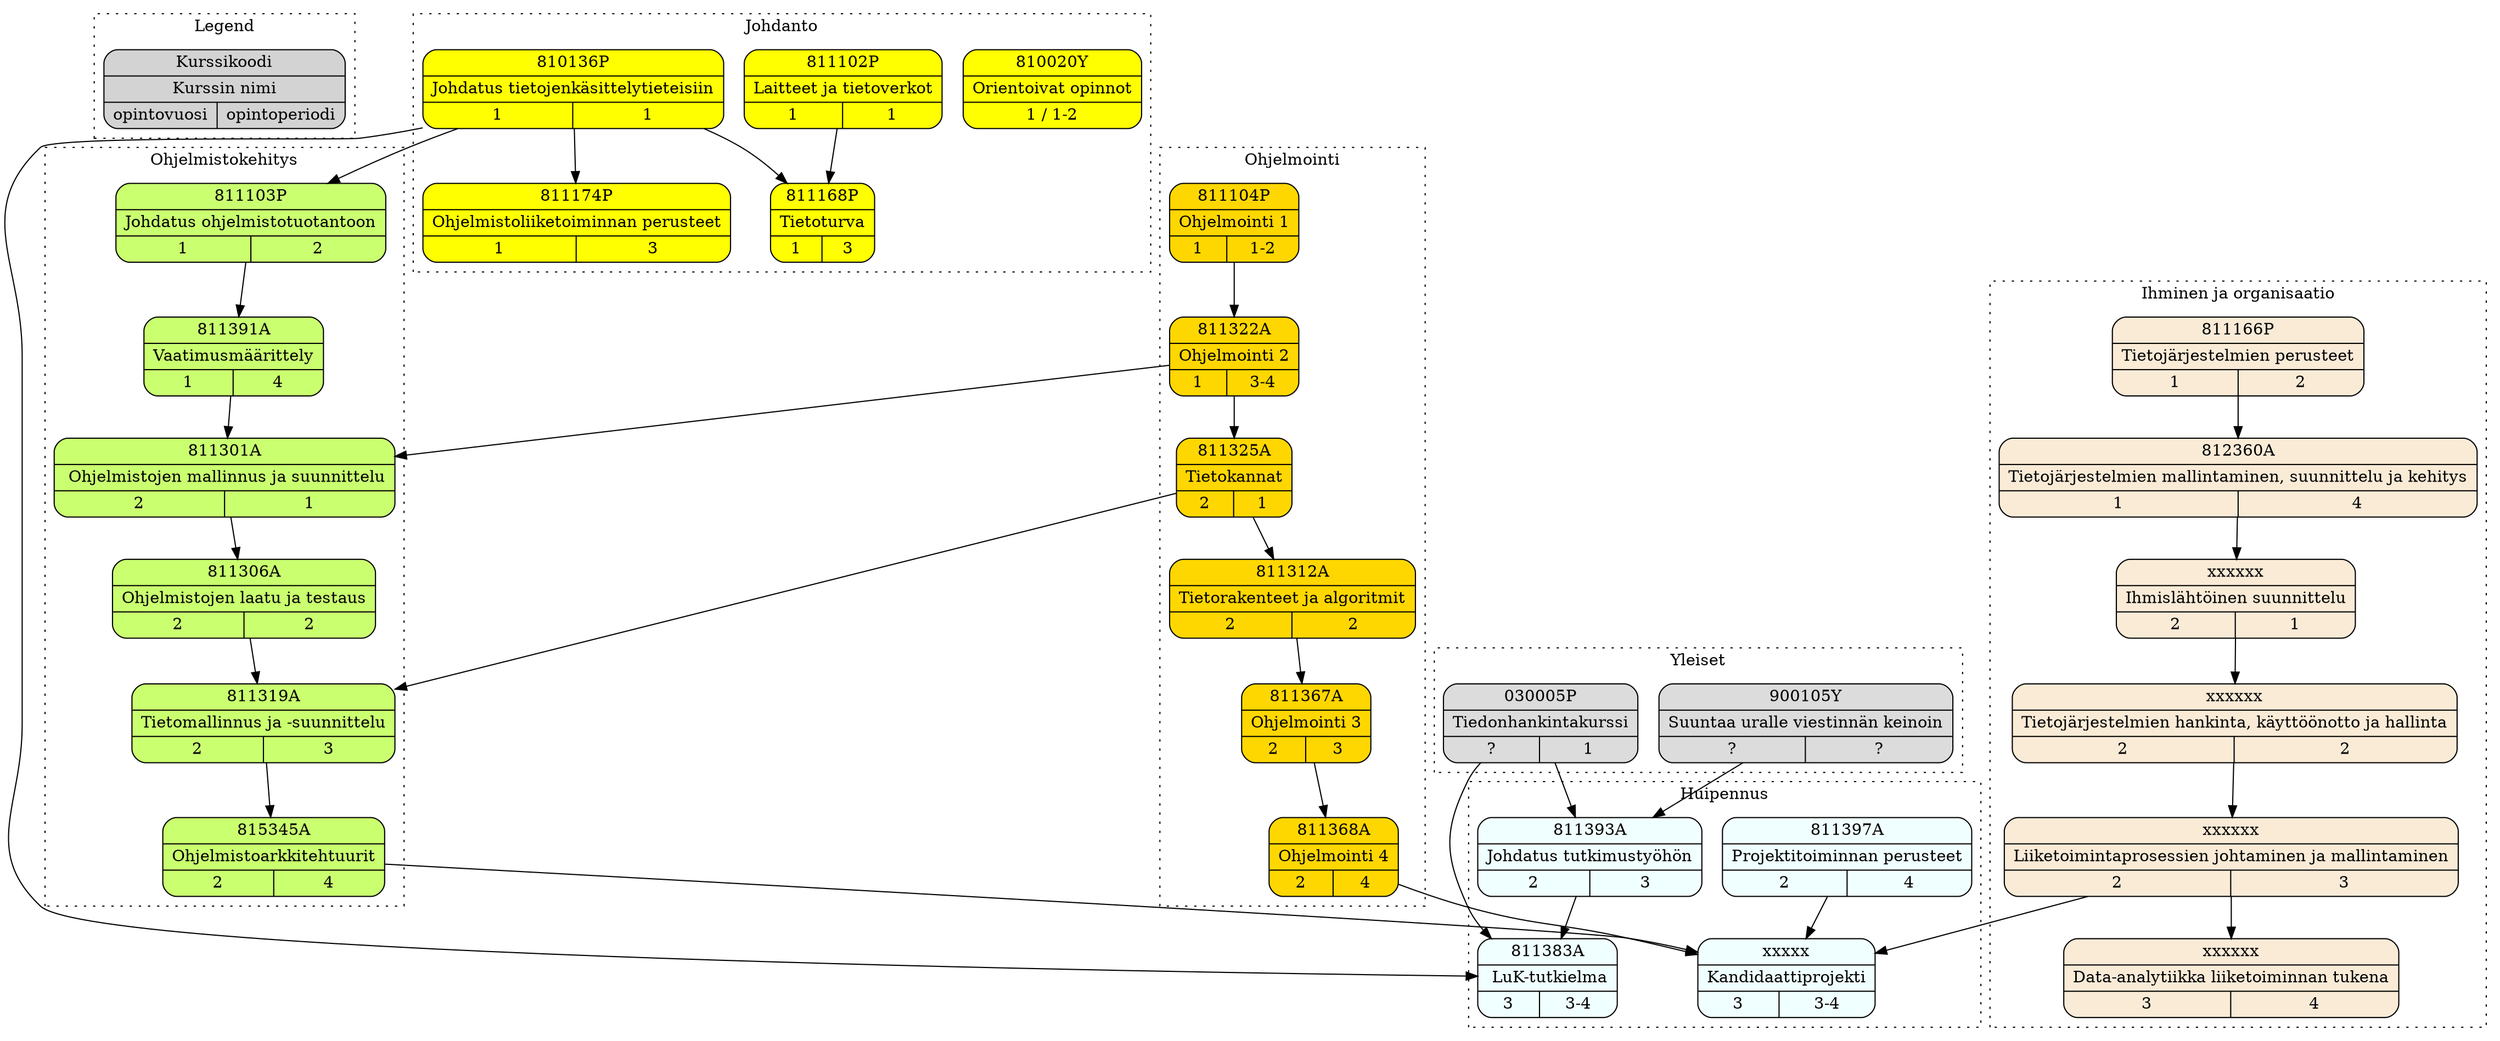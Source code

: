 digraph TOLLuK {
   node [shape=record, style="rounded,filled"]
   
   subgraph cluster_Legend {
      graph[style=dotted]
      label="Legend"
      legend [label="{ Kurssikoodi | Kurssin nimi | { opintovuosi | opintoperiodi } }"]
      URL="https://github.com/anttijuu/tol-courses-graph" # URL linkable in SVG and some other formats.
   } 

   subgraph cluster_Yleiset {
      graph[style=dotted]
      label="Yleiset"
      node [fillcolor=gainsboro]
      c030005P [label="{ 030005P | Tiedonhankintakurssi | { ? | 1 } }"]
      c900105Y [label="{  900105Y | Suuntaa uralle viestinnän keinoin | { ? | ? } }"]
   }
   
   subgraph cluster_Johdanto {
      graph[style=dotted]
      label="Johdanto"
      node [fillcolor=yellow]
      c810020Y [label="{ 810020Y | Orientoivat opinnot | { 1 / 1-2 } }"]
      c810136P [label="{ 810136P | Johdatus tietojenkäsittelytieteisiin | { 1 | 1 } }"]
      c811168P [label="{ 811168P | Tietoturva | { 1 | 3 } }"]
      c811174P [label="{ 811174P | Ohjelmistoliiketoiminnan perusteet | { 1 | 3 } }"]
      c811102P [label="{ 811102P | Laitteet ja tietoverkot | { 1 | 1 } }"]

      c810136P -> c811168P
      c811102P -> c811168P
      c810136P -> c811174P
   }
   
   subgraph cluster_Ohjelmointi {
      graph[style=dotted]
      label="Ohjelmointi"
      node [fillcolor=gold1]
      c811104P [label="{ 811104P | Ohjelmointi 1 | { 1 | 1-2 } }"]
      c811322A [label="{ 811322A | Ohjelmointi 2 | { 1 | 3-4 } }"]
      c811325A [label="{ 811325A | Tietokannat | { 2 | 1 } }"]
      c811312A [label="{ 811312A | Tietorakenteet ja algoritmit | { 2 | 2 } }"]
      c811367A [label="{ 811367A | Ohjelmointi 3 | { 2 | 3 } }"]
      c811368A [label="{ 811368A | Ohjelmointi 4 | { 2 | 4 } }"]
      
      c811104P -> c811322A
      c811312A -> c811367A
      c811367A -> c811368A
      c811325A -> c811312A
      c811322A -> c811325A
   }
   
   subgraph cluster_Ohjelmistokehitys {
      graph[style=dotted]
      label="Ohjelmistokehitys"
      node [fillcolor=darkolivegreen1]
      c811103P [label="{ 811103P | Johdatus ohjelmistotuotantoon | { 1 | 2 } }"]
      c811391A [label="{ 811391A | Vaatimusmäärittely | { 1 | 4 } }"]
      c811301A [label="{ 811301A | Ohjelmistojen mallinnus ja suunnittelu | { 2 | 1 } }"]
      c811306A [label="{ 811306A | Ohjelmistojen laatu ja testaus | { 2 | 2 } }"]
      c811319A [label="{ 811319A | Tietomallinnus ja -suunnittelu | { 2 | 3 } }"]
      c815345A [label="{ 815345A | Ohjelmistoarkkitehtuurit | { 2 | 4 } }"]
      
      c810136P -> c811103P
      c811103P -> c811391A
      c811391A -> c811301A
      c811322A -> c811301A
      c811301A -> c811306A
      c811306A -> c811319A
      c811325A -> c811319A
      c811319A -> c815345A
   }
   
   subgraph cluster_IhminenOrganisaatio {
      graph[style=dotted]
      label="Ihminen ja organisaatio"
      node [fillcolor=antiquewhite]
      c811166P [label="{ 811166P | Tietojärjestelmien perusteet | { 1 |2 } }"]
      c812360A [label="{ 812360A | Tietojärjestelmien mallintaminen, suunnittelu ja kehitys | { 1 | 4 } }"]
      c0001 [label="{ xxxxxx | Ihmislähtöinen suunnittelu | { 2 | 1 } }"]
      c0002 [label="{ xxxxxx | Tietojärjestelmien hankinta, käyttöönotto ja hallinta | { 2 | 2 } }"]
      c0003 [label="{ xxxxxx | Liiketoimintaprosessien johtaminen ja mallintaminen | { 2 | 3 } }"]
      c0004 [label="{ xxxxxx | Data-analytiikka liiketoiminnan tukena | { 3 | 4 } }"]      

      c811166P -> c812360A
      c812360A -> c0001
      c0001 -> c0002
      c0002 -> c0003
      c0003 -> c0004
   }
   
   subgraph cluster_Huipennus {
      graph[style=dotted]
      label="Huipennus"
      node [fillcolor=azure]
      c811397A [label="{ 811397A | Projektitoiminnan perusteet | { 2 | 4 } }"]
      c0005 [label="{ xxxxx | Kandidaattiprojekti | { 3 | 3-4 } }"]
      c811393A [label="{ 811393A | Johdatus tutkimustyöhön | { 2 | 3 } }"]
      c811383A [label="{ 811383A | LuK-tutkielma | { 3 | 3-4 } }"]
   
      c030005P -> c811393A
      c900105Y -> c811393A
      c811393A -> c811383A
      c030005P -> c811383A
      c810136P -> c811383A
      c811397A -> c0005
      c815345A -> c0005
      c811368A -> c0005
      c0003 -> c0005
   }
   
}

